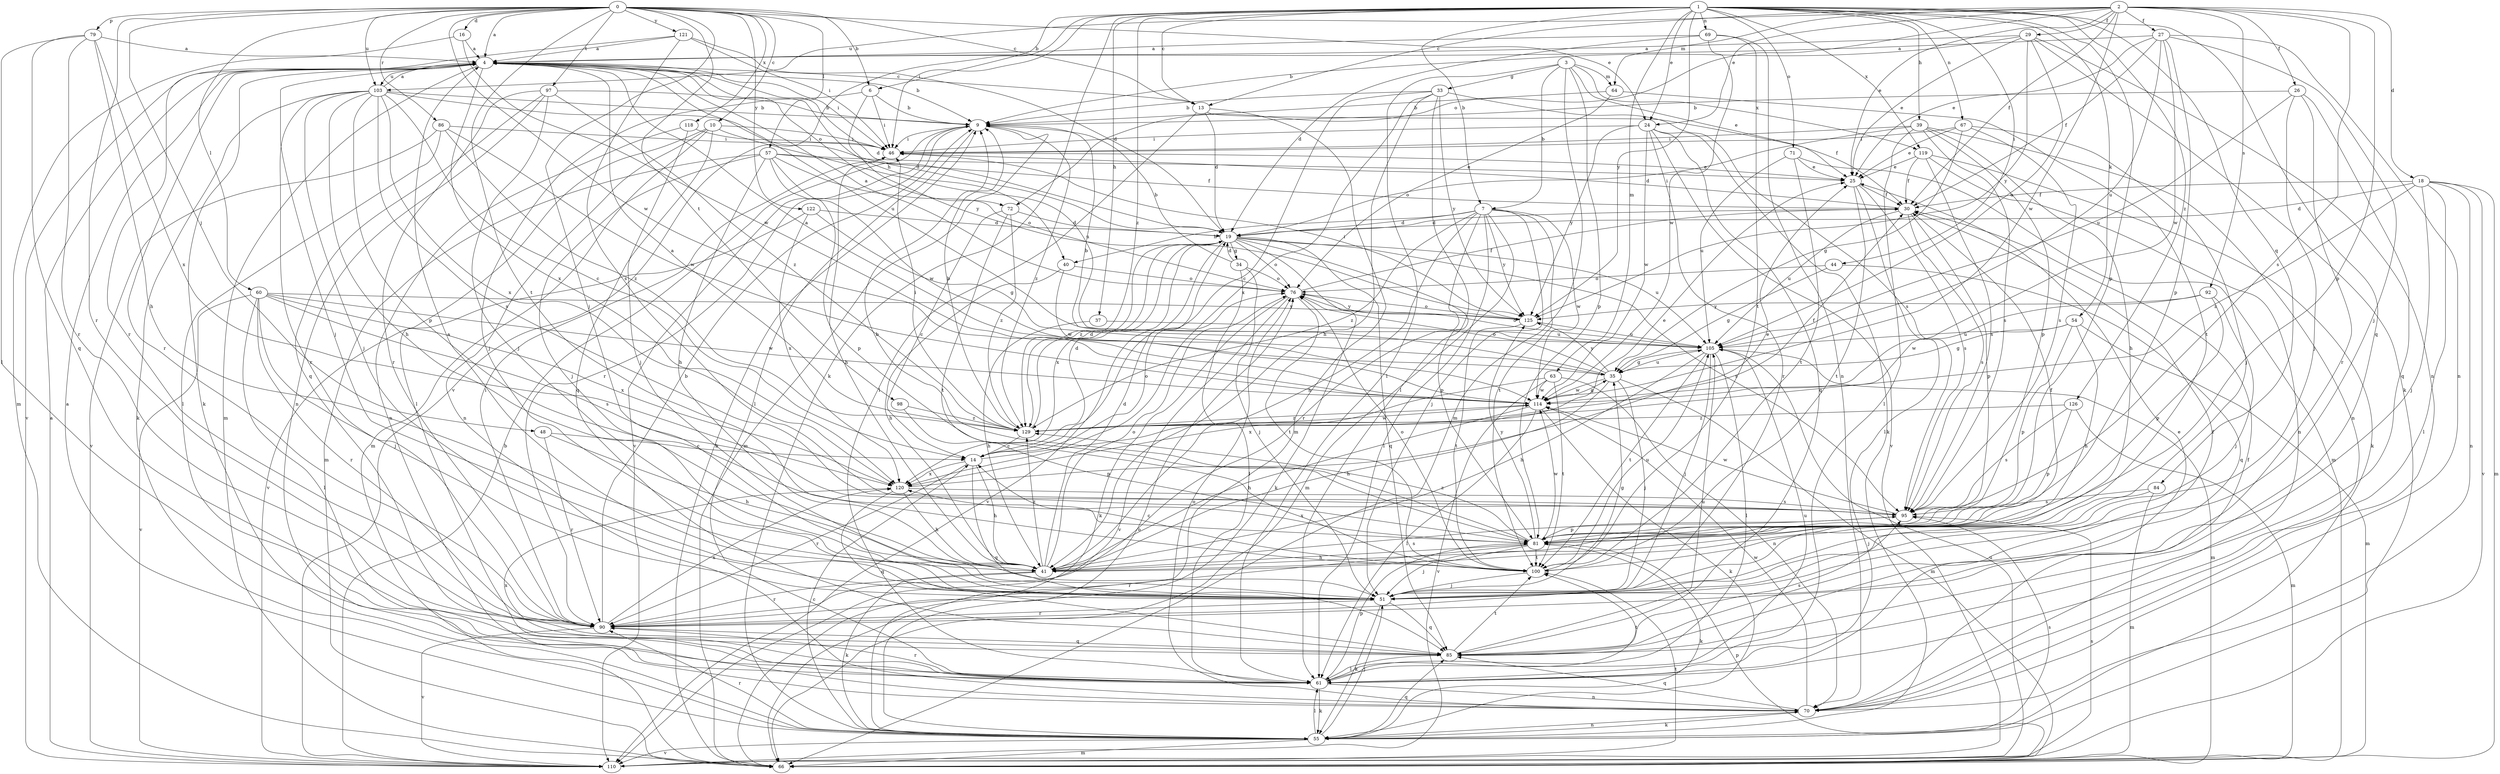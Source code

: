 strict digraph  {
0;
1;
2;
3;
4;
6;
7;
9;
10;
13;
14;
16;
18;
19;
24;
25;
26;
27;
29;
30;
33;
34;
35;
37;
39;
40;
41;
44;
46;
48;
51;
54;
55;
57;
60;
61;
63;
64;
66;
67;
69;
70;
71;
72;
76;
79;
81;
84;
85;
86;
90;
92;
95;
97;
98;
100;
103;
105;
110;
114;
118;
119;
120;
121;
122;
125;
126;
129;
0 -> 4  [label=a];
0 -> 6  [label=b];
0 -> 10  [label=c];
0 -> 13  [label=c];
0 -> 16  [label=d];
0 -> 24  [label=e];
0 -> 48  [label=j];
0 -> 51  [label=j];
0 -> 57  [label=l];
0 -> 60  [label=l];
0 -> 79  [label=p];
0 -> 86  [label=r];
0 -> 90  [label=r];
0 -> 97  [label=t];
0 -> 98  [label=t];
0 -> 100  [label=t];
0 -> 103  [label=u];
0 -> 114  [label=w];
0 -> 118  [label=x];
0 -> 121  [label=y];
0 -> 122  [label=y];
1 -> 6  [label=b];
1 -> 7  [label=b];
1 -> 13  [label=c];
1 -> 24  [label=e];
1 -> 37  [label=h];
1 -> 39  [label=h];
1 -> 44  [label=i];
1 -> 46  [label=i];
1 -> 54  [label=k];
1 -> 55  [label=k];
1 -> 63  [label=m];
1 -> 67  [label=n];
1 -> 69  [label=n];
1 -> 71  [label=o];
1 -> 81  [label=p];
1 -> 84  [label=q];
1 -> 85  [label=q];
1 -> 110  [label=v];
1 -> 119  [label=x];
1 -> 125  [label=y];
1 -> 126  [label=z];
1 -> 129  [label=z];
2 -> 13  [label=c];
2 -> 18  [label=d];
2 -> 24  [label=e];
2 -> 25  [label=e];
2 -> 26  [label=f];
2 -> 27  [label=f];
2 -> 29  [label=f];
2 -> 30  [label=f];
2 -> 64  [label=m];
2 -> 72  [label=o];
2 -> 81  [label=p];
2 -> 92  [label=s];
2 -> 95  [label=s];
2 -> 103  [label=u];
2 -> 114  [label=w];
3 -> 7  [label=b];
3 -> 25  [label=e];
3 -> 33  [label=g];
3 -> 61  [label=l];
3 -> 64  [label=m];
3 -> 66  [label=m];
3 -> 81  [label=p];
3 -> 119  [label=x];
4 -> 9  [label=b];
4 -> 13  [label=c];
4 -> 19  [label=d];
4 -> 40  [label=h];
4 -> 46  [label=i];
4 -> 51  [label=j];
4 -> 55  [label=k];
4 -> 66  [label=m];
4 -> 72  [label=o];
4 -> 90  [label=r];
4 -> 103  [label=u];
4 -> 105  [label=u];
4 -> 110  [label=v];
4 -> 120  [label=x];
6 -> 9  [label=b];
6 -> 46  [label=i];
6 -> 51  [label=j];
6 -> 125  [label=y];
7 -> 19  [label=d];
7 -> 40  [label=h];
7 -> 41  [label=h];
7 -> 51  [label=j];
7 -> 61  [label=l];
7 -> 66  [label=m];
7 -> 90  [label=r];
7 -> 100  [label=t];
7 -> 114  [label=w];
7 -> 125  [label=y];
7 -> 129  [label=z];
9 -> 46  [label=i];
9 -> 61  [label=l];
9 -> 66  [label=m];
9 -> 90  [label=r];
9 -> 110  [label=v];
9 -> 129  [label=z];
10 -> 46  [label=i];
10 -> 61  [label=l];
10 -> 66  [label=m];
10 -> 70  [label=n];
10 -> 85  [label=q];
10 -> 105  [label=u];
13 -> 19  [label=d];
13 -> 30  [label=f];
13 -> 61  [label=l];
13 -> 66  [label=m];
14 -> 19  [label=d];
14 -> 25  [label=e];
14 -> 41  [label=h];
14 -> 76  [label=o];
14 -> 85  [label=q];
14 -> 90  [label=r];
14 -> 120  [label=x];
16 -> 4  [label=a];
16 -> 66  [label=m];
16 -> 114  [label=w];
18 -> 19  [label=d];
18 -> 30  [label=f];
18 -> 51  [label=j];
18 -> 61  [label=l];
18 -> 66  [label=m];
18 -> 70  [label=n];
18 -> 110  [label=v];
18 -> 129  [label=z];
19 -> 34  [label=g];
19 -> 55  [label=k];
19 -> 76  [label=o];
19 -> 81  [label=p];
19 -> 85  [label=q];
19 -> 95  [label=s];
19 -> 105  [label=u];
19 -> 110  [label=v];
19 -> 120  [label=x];
19 -> 129  [label=z];
24 -> 46  [label=i];
24 -> 55  [label=k];
24 -> 85  [label=q];
24 -> 90  [label=r];
24 -> 110  [label=v];
24 -> 114  [label=w];
24 -> 125  [label=y];
25 -> 30  [label=f];
25 -> 61  [label=l];
25 -> 95  [label=s];
25 -> 100  [label=t];
26 -> 9  [label=b];
26 -> 51  [label=j];
26 -> 85  [label=q];
26 -> 90  [label=r];
26 -> 105  [label=u];
27 -> 4  [label=a];
27 -> 25  [label=e];
27 -> 30  [label=f];
27 -> 51  [label=j];
27 -> 70  [label=n];
27 -> 81  [label=p];
27 -> 105  [label=u];
27 -> 114  [label=w];
29 -> 4  [label=a];
29 -> 9  [label=b];
29 -> 25  [label=e];
29 -> 55  [label=k];
29 -> 70  [label=n];
29 -> 105  [label=u];
29 -> 125  [label=y];
30 -> 19  [label=d];
30 -> 46  [label=i];
30 -> 81  [label=p];
30 -> 95  [label=s];
30 -> 105  [label=u];
33 -> 9  [label=b];
33 -> 14  [label=c];
33 -> 41  [label=h];
33 -> 61  [label=l];
33 -> 95  [label=s];
33 -> 120  [label=x];
33 -> 125  [label=y];
34 -> 9  [label=b];
34 -> 19  [label=d];
34 -> 51  [label=j];
34 -> 61  [label=l];
34 -> 76  [label=o];
35 -> 4  [label=a];
35 -> 9  [label=b];
35 -> 41  [label=h];
35 -> 51  [label=j];
35 -> 66  [label=m];
35 -> 76  [label=o];
35 -> 105  [label=u];
35 -> 114  [label=w];
35 -> 125  [label=y];
37 -> 41  [label=h];
37 -> 105  [label=u];
39 -> 19  [label=d];
39 -> 41  [label=h];
39 -> 46  [label=i];
39 -> 61  [label=l];
39 -> 70  [label=n];
39 -> 81  [label=p];
39 -> 95  [label=s];
40 -> 41  [label=h];
40 -> 76  [label=o];
40 -> 114  [label=w];
41 -> 19  [label=d];
41 -> 30  [label=f];
41 -> 55  [label=k];
41 -> 76  [label=o];
41 -> 90  [label=r];
41 -> 95  [label=s];
41 -> 129  [label=z];
44 -> 35  [label=g];
44 -> 76  [label=o];
44 -> 85  [label=q];
46 -> 25  [label=e];
46 -> 41  [label=h];
48 -> 14  [label=c];
48 -> 41  [label=h];
48 -> 90  [label=r];
51 -> 4  [label=a];
51 -> 35  [label=g];
51 -> 55  [label=k];
51 -> 85  [label=q];
51 -> 90  [label=r];
54 -> 35  [label=g];
54 -> 41  [label=h];
54 -> 66  [label=m];
54 -> 81  [label=p];
54 -> 105  [label=u];
55 -> 4  [label=a];
55 -> 14  [label=c];
55 -> 51  [label=j];
55 -> 61  [label=l];
55 -> 66  [label=m];
55 -> 70  [label=n];
55 -> 85  [label=q];
55 -> 90  [label=r];
55 -> 95  [label=s];
55 -> 110  [label=v];
57 -> 25  [label=e];
57 -> 30  [label=f];
57 -> 41  [label=h];
57 -> 51  [label=j];
57 -> 66  [label=m];
57 -> 76  [label=o];
57 -> 81  [label=p];
57 -> 114  [label=w];
60 -> 51  [label=j];
60 -> 61  [label=l];
60 -> 90  [label=r];
60 -> 95  [label=s];
60 -> 110  [label=v];
60 -> 114  [label=w];
60 -> 120  [label=x];
60 -> 125  [label=y];
61 -> 25  [label=e];
61 -> 55  [label=k];
61 -> 70  [label=n];
61 -> 81  [label=p];
61 -> 90  [label=r];
61 -> 100  [label=t];
61 -> 105  [label=u];
61 -> 120  [label=x];
63 -> 70  [label=n];
63 -> 100  [label=t];
63 -> 110  [label=v];
63 -> 114  [label=w];
63 -> 120  [label=x];
64 -> 9  [label=b];
64 -> 76  [label=o];
64 -> 100  [label=t];
66 -> 9  [label=b];
66 -> 76  [label=o];
66 -> 81  [label=p];
67 -> 25  [label=e];
67 -> 35  [label=g];
67 -> 46  [label=i];
67 -> 51  [label=j];
67 -> 95  [label=s];
69 -> 4  [label=a];
69 -> 19  [label=d];
69 -> 70  [label=n];
69 -> 100  [label=t];
69 -> 114  [label=w];
70 -> 30  [label=f];
70 -> 55  [label=k];
70 -> 76  [label=o];
70 -> 85  [label=q];
70 -> 114  [label=w];
71 -> 25  [label=e];
71 -> 66  [label=m];
71 -> 100  [label=t];
71 -> 105  [label=u];
72 -> 14  [label=c];
72 -> 19  [label=d];
72 -> 100  [label=t];
72 -> 129  [label=z];
76 -> 4  [label=a];
76 -> 30  [label=f];
76 -> 55  [label=k];
76 -> 100  [label=t];
76 -> 110  [label=v];
76 -> 125  [label=y];
79 -> 4  [label=a];
79 -> 41  [label=h];
79 -> 61  [label=l];
79 -> 85  [label=q];
79 -> 90  [label=r];
79 -> 120  [label=x];
81 -> 9  [label=b];
81 -> 41  [label=h];
81 -> 51  [label=j];
81 -> 55  [label=k];
81 -> 90  [label=r];
81 -> 100  [label=t];
81 -> 114  [label=w];
81 -> 120  [label=x];
81 -> 125  [label=y];
81 -> 129  [label=z];
84 -> 51  [label=j];
84 -> 66  [label=m];
84 -> 95  [label=s];
85 -> 30  [label=f];
85 -> 61  [label=l];
85 -> 95  [label=s];
85 -> 100  [label=t];
85 -> 105  [label=u];
86 -> 46  [label=i];
86 -> 61  [label=l];
86 -> 110  [label=v];
86 -> 114  [label=w];
86 -> 129  [label=z];
90 -> 9  [label=b];
90 -> 46  [label=i];
90 -> 85  [label=q];
90 -> 110  [label=v];
90 -> 120  [label=x];
92 -> 51  [label=j];
92 -> 81  [label=p];
92 -> 114  [label=w];
92 -> 125  [label=y];
95 -> 81  [label=p];
95 -> 114  [label=w];
97 -> 9  [label=b];
97 -> 51  [label=j];
97 -> 70  [label=n];
97 -> 85  [label=q];
97 -> 90  [label=r];
97 -> 129  [label=z];
98 -> 81  [label=p];
98 -> 129  [label=z];
100 -> 14  [label=c];
100 -> 51  [label=j];
100 -> 76  [label=o];
100 -> 105  [label=u];
103 -> 4  [label=a];
103 -> 9  [label=b];
103 -> 14  [label=c];
103 -> 19  [label=d];
103 -> 41  [label=h];
103 -> 51  [label=j];
103 -> 55  [label=k];
103 -> 81  [label=p];
103 -> 90  [label=r];
103 -> 95  [label=s];
103 -> 120  [label=x];
105 -> 35  [label=g];
105 -> 41  [label=h];
105 -> 51  [label=j];
105 -> 61  [label=l];
105 -> 66  [label=m];
105 -> 76  [label=o];
105 -> 100  [label=t];
110 -> 4  [label=a];
110 -> 9  [label=b];
110 -> 95  [label=s];
110 -> 100  [label=t];
110 -> 105  [label=u];
114 -> 35  [label=g];
114 -> 41  [label=h];
114 -> 55  [label=k];
114 -> 61  [label=l];
114 -> 129  [label=z];
118 -> 46  [label=i];
118 -> 51  [label=j];
118 -> 70  [label=n];
119 -> 25  [label=e];
119 -> 30  [label=f];
119 -> 55  [label=k];
119 -> 70  [label=n];
119 -> 95  [label=s];
120 -> 25  [label=e];
120 -> 41  [label=h];
120 -> 85  [label=q];
120 -> 95  [label=s];
121 -> 4  [label=a];
121 -> 19  [label=d];
121 -> 46  [label=i];
121 -> 90  [label=r];
121 -> 95  [label=s];
122 -> 19  [label=d];
122 -> 35  [label=g];
122 -> 110  [label=v];
122 -> 120  [label=x];
125 -> 46  [label=i];
125 -> 76  [label=o];
125 -> 100  [label=t];
125 -> 105  [label=u];
126 -> 66  [label=m];
126 -> 81  [label=p];
126 -> 95  [label=s];
126 -> 129  [label=z];
129 -> 4  [label=a];
129 -> 9  [label=b];
129 -> 14  [label=c];
129 -> 19  [label=d];
129 -> 30  [label=f];
129 -> 46  [label=i];
129 -> 114  [label=w];
}

